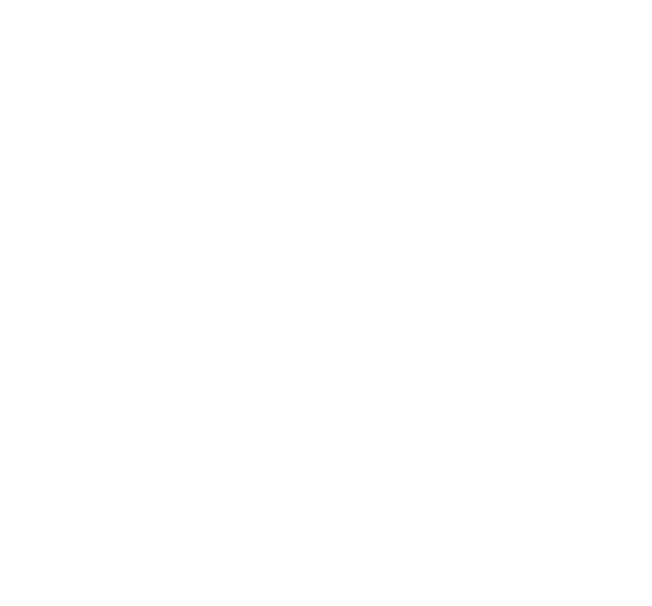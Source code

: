 digraph "scheduler input for foo:" {
	rankdir="BT";
	bgcolor="transparent";

	Node0x410dd88 [shape=record,shape=Mrecord,label="{TargetConstant\<2\>|{<d0>i32}}", penwidth=3,color="white",fontname="Calibri",fontsize=16,fontcolor="white"];
	Node0x410de90 [shape=record,shape=Mrecord,label="{{<s0>0}|MOVLOi16|{<d0>i32}}", penwidth=3,color="white",fontname="Calibri",fontsize=16,fontcolor="white"];
	Node0x410de90:s0 -> Node0x410dd88:d0[penwidth=3,color="white",fontname="Calibri",fontsize=16,fontcolor="white"];
	Node0x410df98 [shape=record,shape=Mrecord,label="{TargetConstant\<1\>|{<d0>i32}}", penwidth=3,color="white",fontname="Calibri",fontsize=16,fontcolor="white"];
	Node0x410e0a0 [shape=record,shape=Mrecord,label="{{<s0>0|<s1>1}|MOVHIi16|{<d0>i32}}", penwidth=3,color="white",fontname="Calibri",fontsize=16,fontcolor="white"];
	Node0x410e0a0:s0 -> Node0x410de90:d0[penwidth=3,color="white",fontname="Calibri",fontsize=16,fontcolor="white"];
	Node0x410e0a0:s1 -> Node0x410df98:d0[penwidth=3,color="white",fontname="Calibri",fontsize=16,fontcolor="white"];
}
